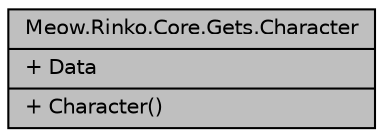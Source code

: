 digraph "Meow.Rinko.Core.Gets.Character"
{
 // LATEX_PDF_SIZE
  edge [fontname="Helvetica",fontsize="10",labelfontname="Helvetica",labelfontsize="10"];
  node [fontname="Helvetica",fontsize="10",shape=record];
  Node1 [label="{Meow.Rinko.Core.Gets.Character\n|+ Data\l|+ Character()\l}",height=0.2,width=0.4,color="black", fillcolor="grey75", style="filled", fontcolor="black",tooltip="角色"];
}
